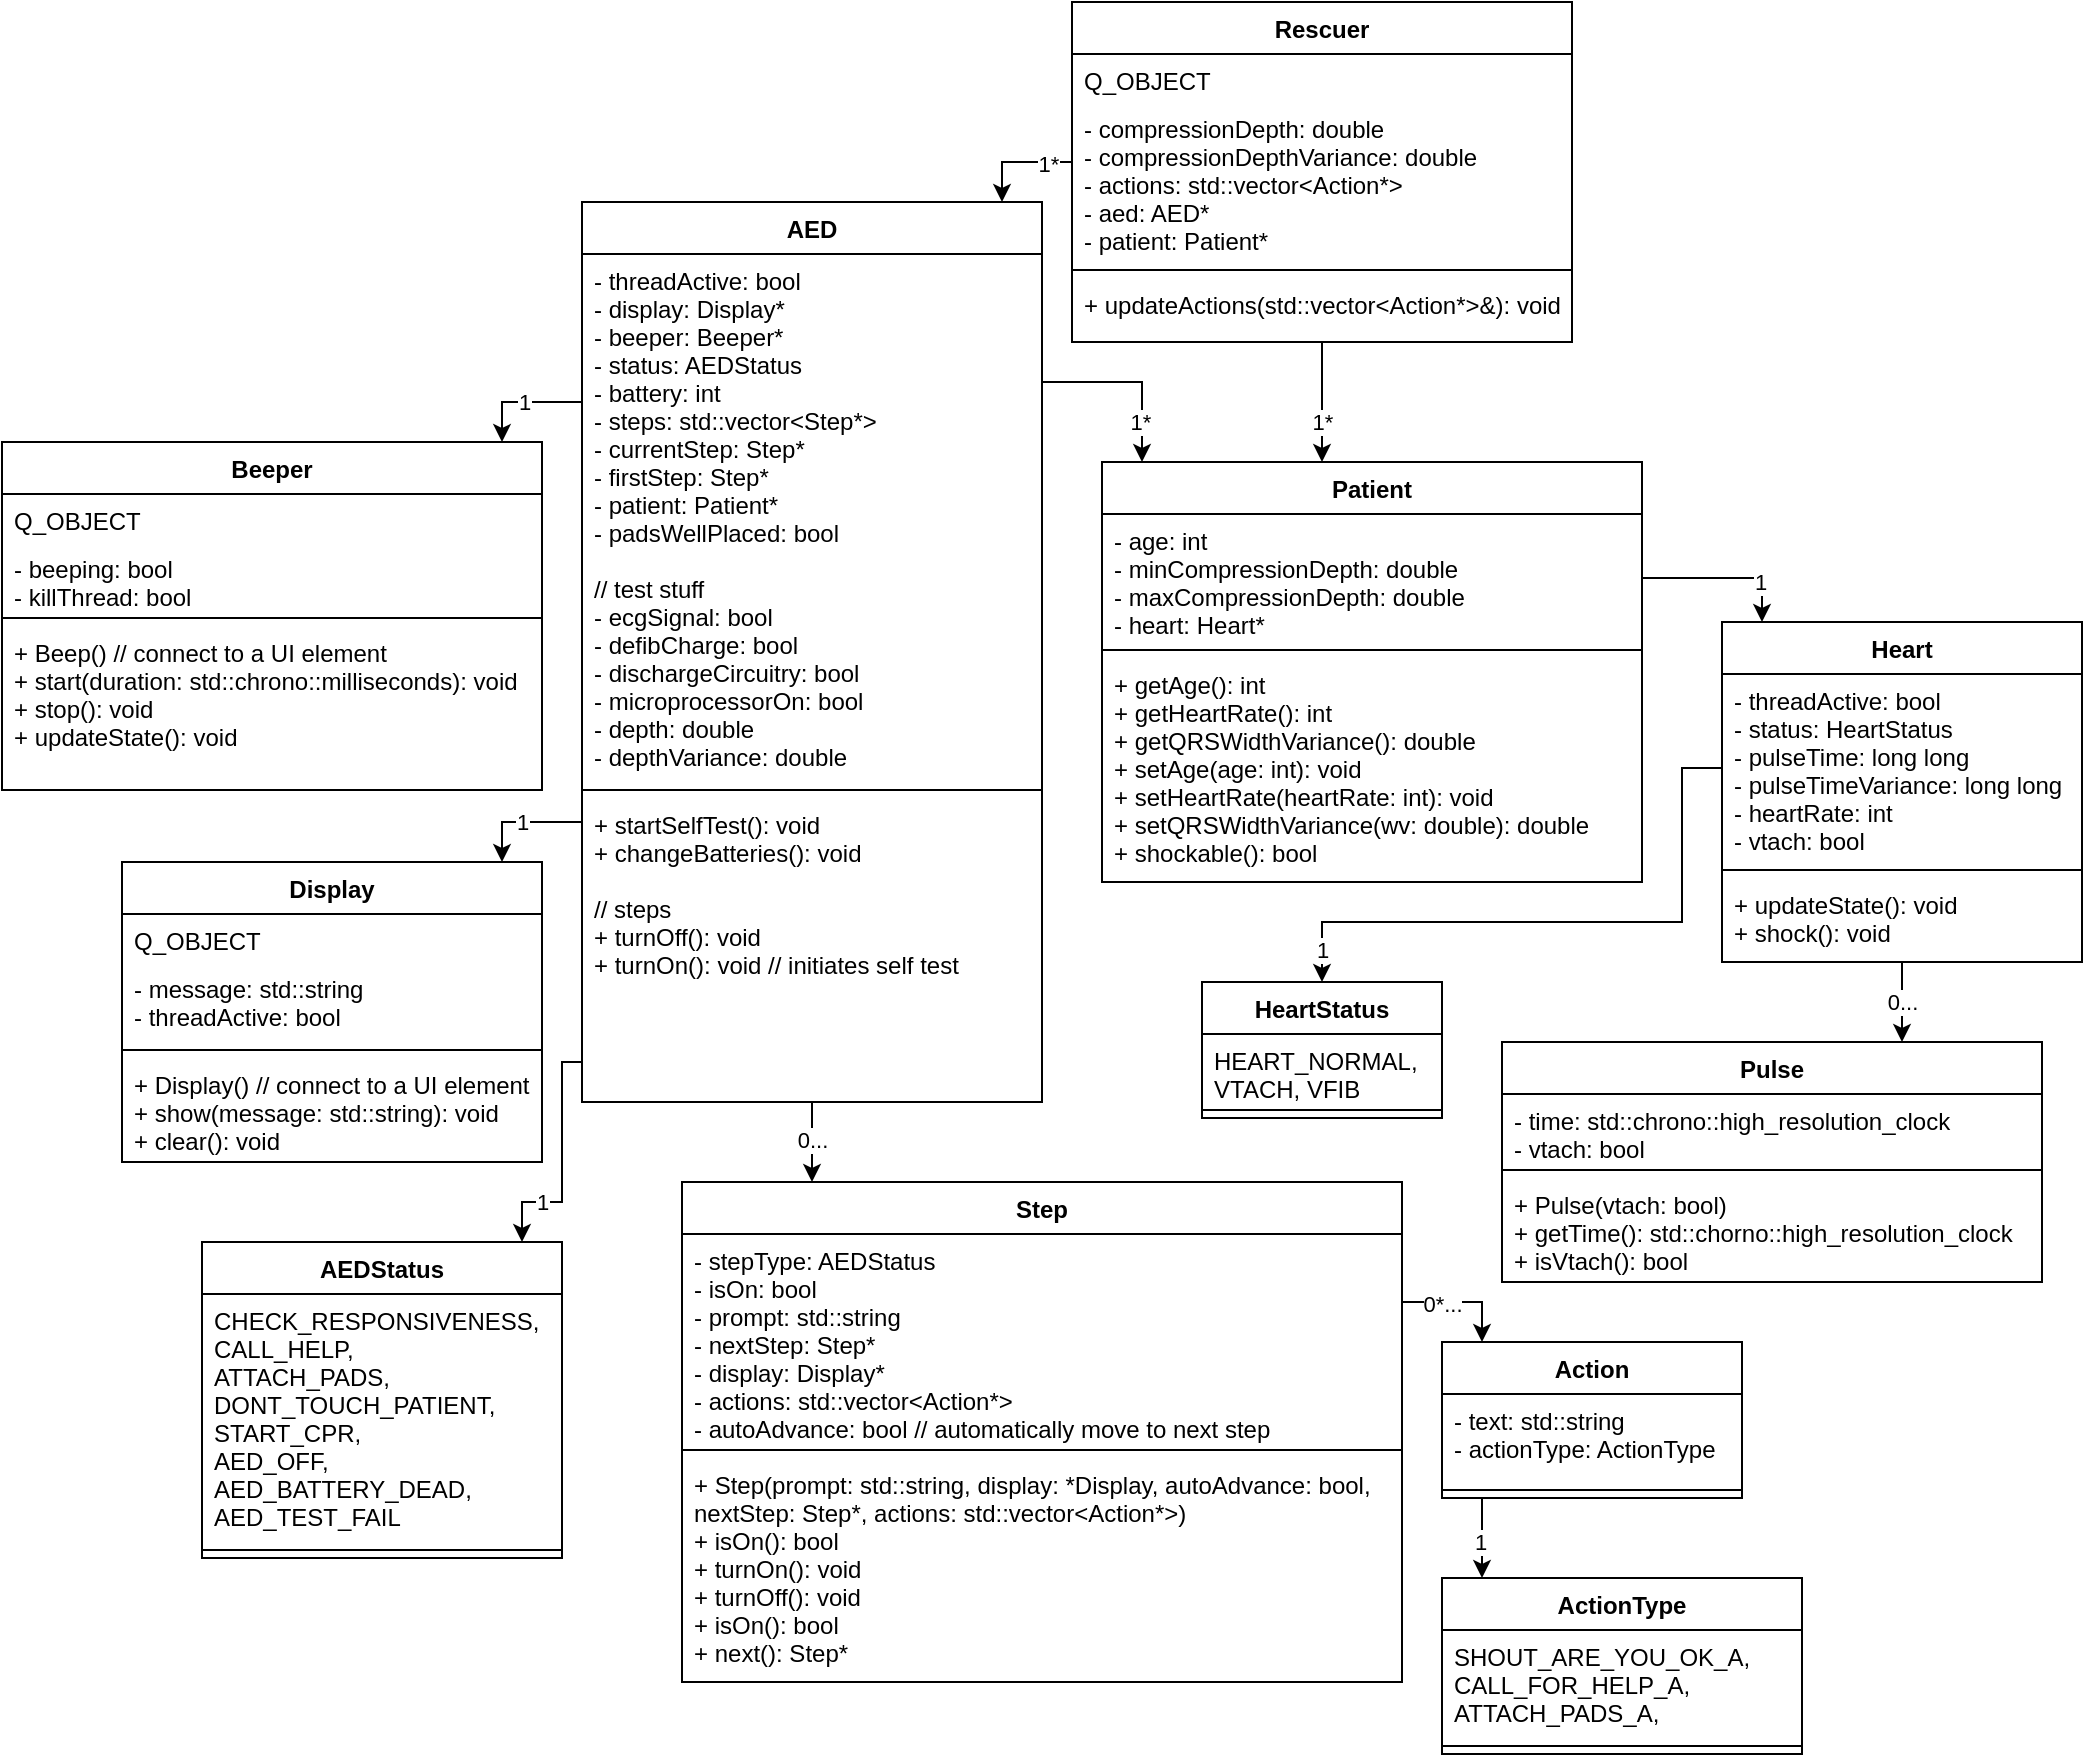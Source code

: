 <mxfile version="20.8.16" type="device"><diagram name="Page-1" id="tetlP-_5vaCFwDyEh7tG"><mxGraphModel dx="1558" dy="1279" grid="1" gridSize="10" guides="1" tooltips="1" connect="1" arrows="1" fold="1" page="0" pageScale="1" pageWidth="850" pageHeight="1100" math="0" shadow="0"><root><mxCell id="0"/><mxCell id="1" parent="0"/><mxCell id="tUdZDqMW9yjcQcm0qfBK-10" style="edgeStyle=orthogonalEdgeStyle;rounded=0;orthogonalLoop=1;jettySize=auto;html=1;" edge="1" parent="1" source="ScC2c7ncrTBsJSaWzP-6-5" target="iWsLtl4iKsOkgfnaJagi-5"><mxGeometry relative="1" as="geometry"><Array as="points"><mxPoint x="250" y="40"/></Array></mxGeometry></mxCell><mxCell id="tUdZDqMW9yjcQcm0qfBK-12" value="1*" style="edgeLabel;html=1;align=center;verticalAlign=middle;resizable=0;points=[];" vertex="1" connectable="0" parent="tUdZDqMW9yjcQcm0qfBK-10"><mxGeometry x="0.856" y="-1" relative="1" as="geometry"><mxPoint y="-14" as="offset"/></mxGeometry></mxCell><mxCell id="tUdZDqMW9yjcQcm0qfBK-26" style="edgeStyle=orthogonalEdgeStyle;rounded=0;orthogonalLoop=1;jettySize=auto;html=1;" edge="1" parent="1" source="ScC2c7ncrTBsJSaWzP-6-5" target="ScC2c7ncrTBsJSaWzP-6-25"><mxGeometry relative="1" as="geometry"><Array as="points"><mxPoint x="-70" y="260"/></Array></mxGeometry></mxCell><mxCell id="tUdZDqMW9yjcQcm0qfBK-34" value="1" style="edgeLabel;html=1;align=center;verticalAlign=middle;resizable=0;points=[];" vertex="1" connectable="0" parent="tUdZDqMW9yjcQcm0qfBK-26"><mxGeometry x="0.498" y="-1" relative="1" as="geometry"><mxPoint x="11" y="-5" as="offset"/></mxGeometry></mxCell><mxCell id="tUdZDqMW9yjcQcm0qfBK-27" style="edgeStyle=orthogonalEdgeStyle;rounded=0;orthogonalLoop=1;jettySize=auto;html=1;" edge="1" parent="1" source="ScC2c7ncrTBsJSaWzP-6-5" target="ScC2c7ncrTBsJSaWzP-6-10"><mxGeometry relative="1" as="geometry"><Array as="points"><mxPoint x="-40" y="380"/><mxPoint x="-40" y="450"/><mxPoint x="-60" y="450"/></Array></mxGeometry></mxCell><mxCell id="tUdZDqMW9yjcQcm0qfBK-33" value="1" style="edgeLabel;html=1;align=center;verticalAlign=middle;resizable=0;points=[];" vertex="1" connectable="0" parent="tUdZDqMW9yjcQcm0qfBK-27"><mxGeometry x="0.674" y="3" relative="1" as="geometry"><mxPoint x="7" y="-1" as="offset"/></mxGeometry></mxCell><mxCell id="tUdZDqMW9yjcQcm0qfBK-28" style="edgeStyle=orthogonalEdgeStyle;rounded=0;orthogonalLoop=1;jettySize=auto;html=1;" edge="1" parent="1" source="ScC2c7ncrTBsJSaWzP-6-5" target="ScC2c7ncrTBsJSaWzP-6-14"><mxGeometry relative="1" as="geometry"><Array as="points"><mxPoint x="85" y="430"/><mxPoint x="85" y="430"/></Array></mxGeometry></mxCell><mxCell id="tUdZDqMW9yjcQcm0qfBK-31" value="0..." style="edgeLabel;html=1;align=center;verticalAlign=middle;resizable=0;points=[];" vertex="1" connectable="0" parent="tUdZDqMW9yjcQcm0qfBK-28"><mxGeometry x="-0.066" relative="1" as="geometry"><mxPoint as="offset"/></mxGeometry></mxCell><mxCell id="ScC2c7ncrTBsJSaWzP-6-5" value="AED" style="swimlane;fontStyle=1;align=center;verticalAlign=top;childLayout=stackLayout;horizontal=1;startSize=26;horizontalStack=0;resizeParent=1;resizeParentMax=0;resizeLast=0;collapsible=1;marginBottom=0;" parent="1" vertex="1"><mxGeometry x="-30" y="-50" width="230" height="450" as="geometry"/></mxCell><mxCell id="ScC2c7ncrTBsJSaWzP-6-6" value="- threadActive: bool&#10;- display: Display*&#10;- beeper: Beeper*&#10;- status: AEDStatus&#10;- battery: int&#10;- steps: std::vector&lt;Step*&gt;&#10;- currentStep: Step*&#10;- firstStep: Step*&#10;- patient: Patient*&#10;- padsWellPlaced: bool&#10;&#10;// test stuff&#10;- ecgSignal: bool&#10;- defibCharge: bool&#10;- dischargeCircuitry: bool&#10;- microprocessorOn: bool&#10;- depth: double&#10;- depthVariance: double" style="text;strokeColor=none;fillColor=none;align=left;verticalAlign=top;spacingLeft=4;spacingRight=4;overflow=hidden;rotatable=0;points=[[0,0.5],[1,0.5]];portConstraint=eastwest;" parent="ScC2c7ncrTBsJSaWzP-6-5" vertex="1"><mxGeometry y="26" width="230" height="264" as="geometry"/></mxCell><mxCell id="ScC2c7ncrTBsJSaWzP-6-7" value="" style="line;strokeWidth=1;fillColor=none;align=left;verticalAlign=middle;spacingTop=-1;spacingLeft=3;spacingRight=3;rotatable=0;labelPosition=right;points=[];portConstraint=eastwest;strokeColor=inherit;" parent="ScC2c7ncrTBsJSaWzP-6-5" vertex="1"><mxGeometry y="290" width="230" height="8" as="geometry"/></mxCell><mxCell id="ScC2c7ncrTBsJSaWzP-6-8" value="+ startSelfTest(): void&#10;+ changeBatteries(): void&#10;&#10;// steps&#10;+ turnOff(): void&#10;+ turnOn(): void // initiates self test&#10;" style="text;strokeColor=none;fillColor=none;align=left;verticalAlign=top;spacingLeft=4;spacingRight=4;overflow=hidden;rotatable=0;points=[[0,0.5],[1,0.5]];portConstraint=eastwest;" parent="ScC2c7ncrTBsJSaWzP-6-5" vertex="1"><mxGeometry y="298" width="230" height="152" as="geometry"/></mxCell><mxCell id="ScC2c7ncrTBsJSaWzP-6-10" value="AEDStatus" style="swimlane;fontStyle=1;align=center;verticalAlign=top;childLayout=stackLayout;horizontal=1;startSize=26;horizontalStack=0;resizeParent=1;resizeParentMax=0;resizeLast=0;collapsible=1;marginBottom=0;" parent="1" vertex="1"><mxGeometry x="-220" y="470" width="180" height="158" as="geometry"/></mxCell><mxCell id="ScC2c7ncrTBsJSaWzP-6-11" value="CHECK_RESPONSIVENESS,&#10;CALL_HELP,&#10;ATTACH_PADS,&#10;DONT_TOUCH_PATIENT,&#10;START_CPR,&#10;AED_OFF,&#10;AED_BATTERY_DEAD,&#10;AED_TEST_FAIL&#10;" style="text;strokeColor=none;fillColor=none;align=left;verticalAlign=top;spacingLeft=4;spacingRight=4;overflow=hidden;rotatable=0;points=[[0,0.5],[1,0.5]];portConstraint=eastwest;" parent="ScC2c7ncrTBsJSaWzP-6-10" vertex="1"><mxGeometry y="26" width="180" height="124" as="geometry"/></mxCell><mxCell id="ScC2c7ncrTBsJSaWzP-6-12" value="" style="line;strokeWidth=1;fillColor=none;align=left;verticalAlign=middle;spacingTop=-1;spacingLeft=3;spacingRight=3;rotatable=0;labelPosition=right;points=[];portConstraint=eastwest;strokeColor=inherit;" parent="ScC2c7ncrTBsJSaWzP-6-10" vertex="1"><mxGeometry y="150" width="180" height="8" as="geometry"/></mxCell><mxCell id="tUdZDqMW9yjcQcm0qfBK-21" style="edgeStyle=orthogonalEdgeStyle;rounded=0;orthogonalLoop=1;jettySize=auto;html=1;" edge="1" parent="1" source="ScC2c7ncrTBsJSaWzP-6-14" target="ScC2c7ncrTBsJSaWzP-6-33"><mxGeometry relative="1" as="geometry"><Array as="points"><mxPoint x="420" y="500"/></Array></mxGeometry></mxCell><mxCell id="tUdZDqMW9yjcQcm0qfBK-22" value="0*..." style="edgeLabel;html=1;align=center;verticalAlign=middle;resizable=0;points=[];" vertex="1" connectable="0" parent="tUdZDqMW9yjcQcm0qfBK-21"><mxGeometry x="-0.271" y="-1" relative="1" as="geometry"><mxPoint x="-2" as="offset"/></mxGeometry></mxCell><mxCell id="ScC2c7ncrTBsJSaWzP-6-14" value="Step" style="swimlane;fontStyle=1;align=center;verticalAlign=top;childLayout=stackLayout;horizontal=1;startSize=26;horizontalStack=0;resizeParent=1;resizeParentMax=0;resizeLast=0;collapsible=1;marginBottom=0;" parent="1" vertex="1"><mxGeometry x="20" y="440" width="360" height="250" as="geometry"/></mxCell><mxCell id="ScC2c7ncrTBsJSaWzP-6-15" value="- stepType: AEDStatus&#10;- isOn: bool&#10;- prompt: std::string&#10;- nextStep: Step*&#10;- display: Display*&#10;- actions: std::vector&lt;Action*&gt;&#10;- autoAdvance: bool // automatically move to next step" style="text;strokeColor=none;fillColor=none;align=left;verticalAlign=top;spacingLeft=4;spacingRight=4;overflow=hidden;rotatable=0;points=[[0,0.5],[1,0.5]];portConstraint=eastwest;" parent="ScC2c7ncrTBsJSaWzP-6-14" vertex="1"><mxGeometry y="26" width="360" height="104" as="geometry"/></mxCell><mxCell id="ScC2c7ncrTBsJSaWzP-6-16" value="" style="line;strokeWidth=1;fillColor=none;align=left;verticalAlign=middle;spacingTop=-1;spacingLeft=3;spacingRight=3;rotatable=0;labelPosition=right;points=[];portConstraint=eastwest;strokeColor=inherit;" parent="ScC2c7ncrTBsJSaWzP-6-14" vertex="1"><mxGeometry y="130" width="360" height="8" as="geometry"/></mxCell><mxCell id="ScC2c7ncrTBsJSaWzP-6-17" value="+ Step(prompt: std::string, display: *Display, autoAdvance: bool,&#10;nextStep: Step*, actions: std::vector&lt;Action*&gt;)&#10;+ isOn(): bool&#10;+ turnOn(): void&#10;+ turnOff(): void&#10;+ isOn(): bool&#10;+ next(): Step*&#10;" style="text;strokeColor=none;fillColor=none;align=left;verticalAlign=top;spacingLeft=4;spacingRight=4;overflow=hidden;rotatable=0;points=[[0,0.5],[1,0.5]];portConstraint=eastwest;" parent="ScC2c7ncrTBsJSaWzP-6-14" vertex="1"><mxGeometry y="138" width="360" height="112" as="geometry"/></mxCell><mxCell id="ScC2c7ncrTBsJSaWzP-6-25" value="Display" style="swimlane;fontStyle=1;align=center;verticalAlign=top;childLayout=stackLayout;horizontal=1;startSize=26;horizontalStack=0;resizeParent=1;resizeParentMax=0;resizeLast=0;collapsible=1;marginBottom=0;" parent="1" vertex="1"><mxGeometry x="-260" y="280" width="210" height="150" as="geometry"/></mxCell><mxCell id="tUdZDqMW9yjcQcm0qfBK-2" value="Q_OBJECT" style="text;strokeColor=none;fillColor=none;align=left;verticalAlign=top;spacingLeft=4;spacingRight=4;overflow=hidden;rotatable=0;points=[[0,0.5],[1,0.5]];portConstraint=eastwest;" vertex="1" parent="ScC2c7ncrTBsJSaWzP-6-25"><mxGeometry y="26" width="210" height="24" as="geometry"/></mxCell><mxCell id="ScC2c7ncrTBsJSaWzP-6-26" value="- message: std::string&#10;- threadActive: bool" style="text;strokeColor=none;fillColor=none;align=left;verticalAlign=top;spacingLeft=4;spacingRight=4;overflow=hidden;rotatable=0;points=[[0,0.5],[1,0.5]];portConstraint=eastwest;" parent="ScC2c7ncrTBsJSaWzP-6-25" vertex="1"><mxGeometry y="50" width="210" height="40" as="geometry"/></mxCell><mxCell id="ScC2c7ncrTBsJSaWzP-6-27" value="" style="line;strokeWidth=1;fillColor=none;align=left;verticalAlign=middle;spacingTop=-1;spacingLeft=3;spacingRight=3;rotatable=0;labelPosition=right;points=[];portConstraint=eastwest;strokeColor=inherit;" parent="ScC2c7ncrTBsJSaWzP-6-25" vertex="1"><mxGeometry y="90" width="210" height="8" as="geometry"/></mxCell><mxCell id="ScC2c7ncrTBsJSaWzP-6-28" value="+ Display() // connect to a UI element&#10;+ show(message: std::string): void&#10;+ clear(): void" style="text;strokeColor=none;fillColor=none;align=left;verticalAlign=top;spacingLeft=4;spacingRight=4;overflow=hidden;rotatable=0;points=[[0,0.5],[1,0.5]];portConstraint=eastwest;" parent="ScC2c7ncrTBsJSaWzP-6-25" vertex="1"><mxGeometry y="98" width="210" height="52" as="geometry"/></mxCell><mxCell id="tUdZDqMW9yjcQcm0qfBK-20" style="edgeStyle=orthogonalEdgeStyle;rounded=0;orthogonalLoop=1;jettySize=auto;html=1;" edge="1" parent="1" source="ScC2c7ncrTBsJSaWzP-6-33" target="ScC2c7ncrTBsJSaWzP-6-37"><mxGeometry relative="1" as="geometry"><Array as="points"><mxPoint x="420" y="630"/><mxPoint x="420" y="630"/></Array></mxGeometry></mxCell><mxCell id="tUdZDqMW9yjcQcm0qfBK-23" value="1" style="edgeLabel;html=1;align=center;verticalAlign=middle;resizable=0;points=[];" vertex="1" connectable="0" parent="tUdZDqMW9yjcQcm0qfBK-20"><mxGeometry x="0.345" y="-1" relative="1" as="geometry"><mxPoint y="-5" as="offset"/></mxGeometry></mxCell><mxCell id="ScC2c7ncrTBsJSaWzP-6-33" value="Action" style="swimlane;fontStyle=1;align=center;verticalAlign=top;childLayout=stackLayout;horizontal=1;startSize=26;horizontalStack=0;resizeParent=1;resizeParentMax=0;resizeLast=0;collapsible=1;marginBottom=0;" parent="1" vertex="1"><mxGeometry x="400" y="520" width="150" height="78" as="geometry"/></mxCell><mxCell id="ScC2c7ncrTBsJSaWzP-6-34" value="- text: std::string&#10;- actionType: ActionType" style="text;strokeColor=none;fillColor=none;align=left;verticalAlign=top;spacingLeft=4;spacingRight=4;overflow=hidden;rotatable=0;points=[[0,0.5],[1,0.5]];portConstraint=eastwest;" parent="ScC2c7ncrTBsJSaWzP-6-33" vertex="1"><mxGeometry y="26" width="150" height="44" as="geometry"/></mxCell><mxCell id="ScC2c7ncrTBsJSaWzP-6-35" value="" style="line;strokeWidth=1;fillColor=none;align=left;verticalAlign=middle;spacingTop=-1;spacingLeft=3;spacingRight=3;rotatable=0;labelPosition=right;points=[];portConstraint=eastwest;strokeColor=inherit;" parent="ScC2c7ncrTBsJSaWzP-6-33" vertex="1"><mxGeometry y="70" width="150" height="8" as="geometry"/></mxCell><mxCell id="ScC2c7ncrTBsJSaWzP-6-37" value="ActionType" style="swimlane;fontStyle=1;align=center;verticalAlign=top;childLayout=stackLayout;horizontal=1;startSize=26;horizontalStack=0;resizeParent=1;resizeParentMax=0;resizeLast=0;collapsible=1;marginBottom=0;" parent="1" vertex="1"><mxGeometry x="400" y="638" width="180" height="88" as="geometry"/></mxCell><mxCell id="ScC2c7ncrTBsJSaWzP-6-38" value="SHOUT_ARE_YOU_OK_A,&#10;CALL_FOR_HELP_A,&#10;ATTACH_PADS_A,&#10;" style="text;strokeColor=none;fillColor=none;align=left;verticalAlign=top;spacingLeft=4;spacingRight=4;overflow=hidden;rotatable=0;points=[[0,0.5],[1,0.5]];portConstraint=eastwest;" parent="ScC2c7ncrTBsJSaWzP-6-37" vertex="1"><mxGeometry y="26" width="180" height="54" as="geometry"/></mxCell><mxCell id="ScC2c7ncrTBsJSaWzP-6-39" value="" style="line;strokeWidth=1;fillColor=none;align=left;verticalAlign=middle;spacingTop=-1;spacingLeft=3;spacingRight=3;rotatable=0;labelPosition=right;points=[];portConstraint=eastwest;strokeColor=inherit;" parent="ScC2c7ncrTBsJSaWzP-6-37" vertex="1"><mxGeometry y="80" width="180" height="8" as="geometry"/></mxCell><mxCell id="iWsLtl4iKsOkgfnaJagi-1" value="Beeper" style="swimlane;fontStyle=1;align=center;verticalAlign=top;childLayout=stackLayout;horizontal=1;startSize=26;horizontalStack=0;resizeParent=1;resizeParentMax=0;resizeLast=0;collapsible=1;marginBottom=0;" parent="1" vertex="1"><mxGeometry x="-320" y="70" width="270" height="174" as="geometry"/></mxCell><mxCell id="tUdZDqMW9yjcQcm0qfBK-1" value="Q_OBJECT" style="text;strokeColor=none;fillColor=none;align=left;verticalAlign=top;spacingLeft=4;spacingRight=4;overflow=hidden;rotatable=0;points=[[0,0.5],[1,0.5]];portConstraint=eastwest;" vertex="1" parent="iWsLtl4iKsOkgfnaJagi-1"><mxGeometry y="26" width="270" height="24" as="geometry"/></mxCell><mxCell id="iWsLtl4iKsOkgfnaJagi-2" value="- beeping: bool&#10;- killThread: bool" style="text;strokeColor=none;fillColor=none;align=left;verticalAlign=top;spacingLeft=4;spacingRight=4;overflow=hidden;rotatable=0;points=[[0,0.5],[1,0.5]];portConstraint=eastwest;" parent="iWsLtl4iKsOkgfnaJagi-1" vertex="1"><mxGeometry y="50" width="270" height="34" as="geometry"/></mxCell><mxCell id="iWsLtl4iKsOkgfnaJagi-3" value="" style="line;strokeWidth=1;fillColor=none;align=left;verticalAlign=middle;spacingTop=-1;spacingLeft=3;spacingRight=3;rotatable=0;labelPosition=right;points=[];portConstraint=eastwest;strokeColor=inherit;" parent="iWsLtl4iKsOkgfnaJagi-1" vertex="1"><mxGeometry y="84" width="270" height="8" as="geometry"/></mxCell><mxCell id="iWsLtl4iKsOkgfnaJagi-4" value="+ Beep() // connect to a UI element&#10;+ start(duration: std::chrono::milliseconds): void&#10;+ stop(): void&#10;+ updateState(): void&#10;" style="text;strokeColor=none;fillColor=none;align=left;verticalAlign=top;spacingLeft=4;spacingRight=4;overflow=hidden;rotatable=0;points=[[0,0.5],[1,0.5]];portConstraint=eastwest;" parent="iWsLtl4iKsOkgfnaJagi-1" vertex="1"><mxGeometry y="92" width="270" height="82" as="geometry"/></mxCell><mxCell id="iWsLtl4iKsOkgfnaJagi-5" value="Patient" style="swimlane;fontStyle=1;align=center;verticalAlign=top;childLayout=stackLayout;horizontal=1;startSize=26;horizontalStack=0;resizeParent=1;resizeParentMax=0;resizeLast=0;collapsible=1;marginBottom=0;" parent="1" vertex="1"><mxGeometry x="230" y="80" width="270" height="210" as="geometry"/></mxCell><mxCell id="iWsLtl4iKsOkgfnaJagi-6" value="- age: int&#10;- minCompressionDepth: double&#10;- maxCompressionDepth: double&#10;- heart: Heart*" style="text;strokeColor=none;fillColor=none;align=left;verticalAlign=top;spacingLeft=4;spacingRight=4;overflow=hidden;rotatable=0;points=[[0,0.5],[1,0.5]];portConstraint=eastwest;" parent="iWsLtl4iKsOkgfnaJagi-5" vertex="1"><mxGeometry y="26" width="270" height="64" as="geometry"/></mxCell><mxCell id="iWsLtl4iKsOkgfnaJagi-7" value="" style="line;strokeWidth=1;fillColor=none;align=left;verticalAlign=middle;spacingTop=-1;spacingLeft=3;spacingRight=3;rotatable=0;labelPosition=right;points=[];portConstraint=eastwest;strokeColor=inherit;" parent="iWsLtl4iKsOkgfnaJagi-5" vertex="1"><mxGeometry y="90" width="270" height="8" as="geometry"/></mxCell><mxCell id="iWsLtl4iKsOkgfnaJagi-8" value="+ getAge(): int&#10;+ getHeartRate(): int&#10;+ getQRSWidthVariance(): double&#10;+ setAge(age: int): void&#10;+ setHeartRate(heartRate: int): void&#10;+ setQRSWidthVariance(wv: double): double&#10;+ shockable(): bool&#10;" style="text;strokeColor=none;fillColor=none;align=left;verticalAlign=top;spacingLeft=4;spacingRight=4;overflow=hidden;rotatable=0;points=[[0,0.5],[1,0.5]];portConstraint=eastwest;" parent="iWsLtl4iKsOkgfnaJagi-5" vertex="1"><mxGeometry y="98" width="270" height="112" as="geometry"/></mxCell><mxCell id="tUdZDqMW9yjcQcm0qfBK-8" style="edgeStyle=orthogonalEdgeStyle;rounded=0;orthogonalLoop=1;jettySize=auto;html=1;" edge="1" parent="1" source="8n3uGZt4mPmKabwt7QO_-11" target="iWsLtl4iKsOkgfnaJagi-5"><mxGeometry relative="1" as="geometry"><Array as="points"><mxPoint x="340" y="70"/><mxPoint x="340" y="70"/></Array></mxGeometry></mxCell><mxCell id="tUdZDqMW9yjcQcm0qfBK-11" value="1*" style="edgeLabel;html=1;align=center;verticalAlign=middle;resizable=0;points=[];" vertex="1" connectable="0" parent="tUdZDqMW9yjcQcm0qfBK-8"><mxGeometry x="0.856" y="1" relative="1" as="geometry"><mxPoint x="-1" y="-16" as="offset"/></mxGeometry></mxCell><mxCell id="tUdZDqMW9yjcQcm0qfBK-9" style="edgeStyle=orthogonalEdgeStyle;rounded=0;orthogonalLoop=1;jettySize=auto;html=1;" edge="1" parent="1" source="8n3uGZt4mPmKabwt7QO_-11" target="ScC2c7ncrTBsJSaWzP-6-5"><mxGeometry relative="1" as="geometry"><Array as="points"><mxPoint x="180" y="-70"/></Array></mxGeometry></mxCell><mxCell id="tUdZDqMW9yjcQcm0qfBK-32" value="1*" style="edgeLabel;html=1;align=center;verticalAlign=middle;resizable=0;points=[];" vertex="1" connectable="0" parent="tUdZDqMW9yjcQcm0qfBK-9"><mxGeometry x="-0.553" y="1" relative="1" as="geometry"><mxPoint as="offset"/></mxGeometry></mxCell><mxCell id="8n3uGZt4mPmKabwt7QO_-11" value="Rescuer" style="swimlane;fontStyle=1;align=center;verticalAlign=top;childLayout=stackLayout;horizontal=1;startSize=26;horizontalStack=0;resizeParent=1;resizeParentMax=0;resizeLast=0;collapsible=1;marginBottom=0;" parent="1" vertex="1"><mxGeometry x="215" y="-150" width="250" height="170" as="geometry"/></mxCell><mxCell id="tUdZDqMW9yjcQcm0qfBK-7" value="Q_OBJECT" style="text;strokeColor=none;fillColor=none;align=left;verticalAlign=top;spacingLeft=4;spacingRight=4;overflow=hidden;rotatable=0;points=[[0,0.5],[1,0.5]];portConstraint=eastwest;" vertex="1" parent="8n3uGZt4mPmKabwt7QO_-11"><mxGeometry y="26" width="250" height="24" as="geometry"/></mxCell><mxCell id="8n3uGZt4mPmKabwt7QO_-12" value="- compressionDepth: double&#10;- compressionDepthVariance: double&#10;- actions: std::vector&lt;Action*&gt;&#10;- aed: AED*&#10;- patient: Patient*" style="text;strokeColor=none;fillColor=none;align=left;verticalAlign=top;spacingLeft=4;spacingRight=4;overflow=hidden;rotatable=0;points=[[0,0.5],[1,0.5]];portConstraint=eastwest;" parent="8n3uGZt4mPmKabwt7QO_-11" vertex="1"><mxGeometry y="50" width="250" height="80" as="geometry"/></mxCell><mxCell id="8n3uGZt4mPmKabwt7QO_-13" value="" style="line;strokeWidth=1;fillColor=none;align=left;verticalAlign=middle;spacingTop=-1;spacingLeft=3;spacingRight=3;rotatable=0;labelPosition=right;points=[];portConstraint=eastwest;strokeColor=inherit;" parent="8n3uGZt4mPmKabwt7QO_-11" vertex="1"><mxGeometry y="130" width="250" height="8" as="geometry"/></mxCell><mxCell id="tUdZDqMW9yjcQcm0qfBK-6" value="+ updateActions(std::vector&lt;Action*&gt;&amp;): void" style="text;strokeColor=none;fillColor=none;align=left;verticalAlign=top;spacingLeft=4;spacingRight=4;overflow=hidden;rotatable=0;points=[[0,0.5],[1,0.5]];portConstraint=eastwest;" vertex="1" parent="8n3uGZt4mPmKabwt7QO_-11"><mxGeometry y="138" width="250" height="32" as="geometry"/></mxCell><mxCell id="8n3uGZt4mPmKabwt7QO_-19" value="Pulse" style="swimlane;fontStyle=1;align=center;verticalAlign=top;childLayout=stackLayout;horizontal=1;startSize=26;horizontalStack=0;resizeParent=1;resizeParentMax=0;resizeLast=0;collapsible=1;marginBottom=0;" parent="1" vertex="1"><mxGeometry x="430" y="370" width="270" height="120" as="geometry"/></mxCell><mxCell id="8n3uGZt4mPmKabwt7QO_-20" value="- time: std::chrono::high_resolution_clock&#10;- vtach: bool" style="text;strokeColor=none;fillColor=none;align=left;verticalAlign=top;spacingLeft=4;spacingRight=4;overflow=hidden;rotatable=0;points=[[0,0.5],[1,0.5]];portConstraint=eastwest;" parent="8n3uGZt4mPmKabwt7QO_-19" vertex="1"><mxGeometry y="26" width="270" height="34" as="geometry"/></mxCell><mxCell id="8n3uGZt4mPmKabwt7QO_-21" value="" style="line;strokeWidth=1;fillColor=none;align=left;verticalAlign=middle;spacingTop=-1;spacingLeft=3;spacingRight=3;rotatable=0;labelPosition=right;points=[];portConstraint=eastwest;strokeColor=inherit;" parent="8n3uGZt4mPmKabwt7QO_-19" vertex="1"><mxGeometry y="60" width="270" height="8" as="geometry"/></mxCell><mxCell id="8n3uGZt4mPmKabwt7QO_-22" value="+ Pulse(vtach: bool)&#10;+ getTime(): std::chorno::high_resolution_clock&#10;+ isVtach(): bool" style="text;strokeColor=none;fillColor=none;align=left;verticalAlign=top;spacingLeft=4;spacingRight=4;overflow=hidden;rotatable=0;points=[[0,0.5],[1,0.5]];portConstraint=eastwest;" parent="8n3uGZt4mPmKabwt7QO_-19" vertex="1"><mxGeometry y="68" width="270" height="52" as="geometry"/></mxCell><mxCell id="tUdZDqMW9yjcQcm0qfBK-29" value="0..." style="edgeStyle=orthogonalEdgeStyle;rounded=0;orthogonalLoop=1;jettySize=auto;html=1;" edge="1" parent="1" source="8n3uGZt4mPmKabwt7QO_-25" target="8n3uGZt4mPmKabwt7QO_-19"><mxGeometry relative="1" as="geometry"><Array as="points"><mxPoint x="630" y="360"/><mxPoint x="630" y="360"/></Array></mxGeometry></mxCell><mxCell id="8n3uGZt4mPmKabwt7QO_-25" value="Heart" style="swimlane;fontStyle=1;align=center;verticalAlign=top;childLayout=stackLayout;horizontal=1;startSize=26;horizontalStack=0;resizeParent=1;resizeParentMax=0;resizeLast=0;collapsible=1;marginBottom=0;" parent="1" vertex="1"><mxGeometry x="540" y="160" width="180" height="170" as="geometry"/></mxCell><mxCell id="8n3uGZt4mPmKabwt7QO_-26" value="- threadActive: bool&#10;- status: HeartStatus&#10;- pulseTime: long long&#10;- pulseTimeVariance: long long&#10;- heartRate: int&#10;- vtach: bool" style="text;strokeColor=none;fillColor=none;align=left;verticalAlign=top;spacingLeft=4;spacingRight=4;overflow=hidden;rotatable=0;points=[[0,0.5],[1,0.5]];portConstraint=eastwest;" parent="8n3uGZt4mPmKabwt7QO_-25" vertex="1"><mxGeometry y="26" width="180" height="94" as="geometry"/></mxCell><mxCell id="8n3uGZt4mPmKabwt7QO_-27" value="" style="line;strokeWidth=1;fillColor=none;align=left;verticalAlign=middle;spacingTop=-1;spacingLeft=3;spacingRight=3;rotatable=0;labelPosition=right;points=[];portConstraint=eastwest;strokeColor=inherit;" parent="8n3uGZt4mPmKabwt7QO_-25" vertex="1"><mxGeometry y="120" width="180" height="8" as="geometry"/></mxCell><mxCell id="8n3uGZt4mPmKabwt7QO_-28" value="+ updateState(): void&#10;+ shock(): void" style="text;strokeColor=none;fillColor=none;align=left;verticalAlign=top;spacingLeft=4;spacingRight=4;overflow=hidden;rotatable=0;points=[[0,0.5],[1,0.5]];portConstraint=eastwest;" parent="8n3uGZt4mPmKabwt7QO_-25" vertex="1"><mxGeometry y="128" width="180" height="42" as="geometry"/></mxCell><mxCell id="8n3uGZt4mPmKabwt7QO_-33" value="HeartStatus" style="swimlane;fontStyle=1;align=center;verticalAlign=top;childLayout=stackLayout;horizontal=1;startSize=26;horizontalStack=0;resizeParent=1;resizeParentMax=0;resizeLast=0;collapsible=1;marginBottom=0;" parent="1" vertex="1"><mxGeometry x="280" y="340" width="120" height="68" as="geometry"/></mxCell><mxCell id="8n3uGZt4mPmKabwt7QO_-34" value="HEART_NORMAL,&#10;VTACH, VFIB " style="text;strokeColor=none;fillColor=none;align=left;verticalAlign=top;spacingLeft=4;spacingRight=4;overflow=hidden;rotatable=0;points=[[0,0.5],[1,0.5]];portConstraint=eastwest;" parent="8n3uGZt4mPmKabwt7QO_-33" vertex="1"><mxGeometry y="26" width="120" height="34" as="geometry"/></mxCell><mxCell id="8n3uGZt4mPmKabwt7QO_-35" value="" style="line;strokeWidth=1;fillColor=none;align=left;verticalAlign=middle;spacingTop=-1;spacingLeft=3;spacingRight=3;rotatable=0;labelPosition=right;points=[];portConstraint=eastwest;strokeColor=inherit;" parent="8n3uGZt4mPmKabwt7QO_-33" vertex="1"><mxGeometry y="60" width="120" height="8" as="geometry"/></mxCell><mxCell id="tUdZDqMW9yjcQcm0qfBK-4" style="edgeStyle=orthogonalEdgeStyle;rounded=0;orthogonalLoop=1;jettySize=auto;html=1;entryX=0.5;entryY=0;entryDx=0;entryDy=0;" edge="1" parent="1" source="8n3uGZt4mPmKabwt7QO_-26" target="8n3uGZt4mPmKabwt7QO_-33"><mxGeometry relative="1" as="geometry"><Array as="points"><mxPoint x="520" y="233"/><mxPoint x="520" y="310"/><mxPoint x="340" y="310"/></Array></mxGeometry></mxCell><mxCell id="tUdZDqMW9yjcQcm0qfBK-16" value="1" style="edgeLabel;html=1;align=center;verticalAlign=middle;resizable=0;points=[];" vertex="1" connectable="0" parent="tUdZDqMW9yjcQcm0qfBK-4"><mxGeometry x="0.622" y="2" relative="1" as="geometry"><mxPoint x="-28" y="12" as="offset"/></mxGeometry></mxCell><mxCell id="tUdZDqMW9yjcQcm0qfBK-14" style="edgeStyle=orthogonalEdgeStyle;rounded=0;orthogonalLoop=1;jettySize=auto;html=1;" edge="1" parent="1" source="iWsLtl4iKsOkgfnaJagi-6" target="8n3uGZt4mPmKabwt7QO_-25"><mxGeometry relative="1" as="geometry"><Array as="points"><mxPoint x="560" y="138"/></Array></mxGeometry></mxCell><mxCell id="tUdZDqMW9yjcQcm0qfBK-15" value="1" style="edgeLabel;html=1;align=center;verticalAlign=middle;resizable=0;points=[];" vertex="1" connectable="0" parent="tUdZDqMW9yjcQcm0qfBK-14"><mxGeometry x="0.515" y="-1" relative="1" as="geometry"><mxPoint as="offset"/></mxGeometry></mxCell><mxCell id="tUdZDqMW9yjcQcm0qfBK-24" style="edgeStyle=orthogonalEdgeStyle;rounded=0;orthogonalLoop=1;jettySize=auto;html=1;" edge="1" parent="1" source="ScC2c7ncrTBsJSaWzP-6-6" target="iWsLtl4iKsOkgfnaJagi-1"><mxGeometry relative="1" as="geometry"><Array as="points"><mxPoint x="-70" y="50"/></Array></mxGeometry></mxCell><mxCell id="tUdZDqMW9yjcQcm0qfBK-35" value="1" style="edgeLabel;html=1;align=center;verticalAlign=middle;resizable=0;points=[];" vertex="1" connectable="0" parent="tUdZDqMW9yjcQcm0qfBK-24"><mxGeometry x="-0.009" relative="1" as="geometry"><mxPoint as="offset"/></mxGeometry></mxCell></root></mxGraphModel></diagram></mxfile>